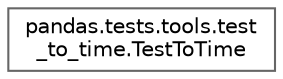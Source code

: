 digraph "Graphical Class Hierarchy"
{
 // LATEX_PDF_SIZE
  bgcolor="transparent";
  edge [fontname=Helvetica,fontsize=10,labelfontname=Helvetica,labelfontsize=10];
  node [fontname=Helvetica,fontsize=10,shape=box,height=0.2,width=0.4];
  rankdir="LR";
  Node0 [id="Node000000",label="pandas.tests.tools.test\l_to_time.TestToTime",height=0.2,width=0.4,color="grey40", fillcolor="white", style="filled",URL="$d9/dff/classpandas_1_1tests_1_1tools_1_1test__to__time_1_1TestToTime.html",tooltip=" "];
}

